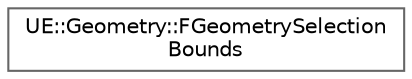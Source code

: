 digraph "Graphical Class Hierarchy"
{
 // INTERACTIVE_SVG=YES
 // LATEX_PDF_SIZE
  bgcolor="transparent";
  edge [fontname=Helvetica,fontsize=10,labelfontname=Helvetica,labelfontsize=10];
  node [fontname=Helvetica,fontsize=10,shape=box,height=0.2,width=0.4];
  rankdir="LR";
  Node0 [id="Node000000",label="UE::Geometry::FGeometrySelection\lBounds",height=0.2,width=0.4,color="grey40", fillcolor="white", style="filled",URL="$d6/da4/structUE_1_1Geometry_1_1FGeometrySelectionBounds.html",tooltip="3D Bounding information for a FGeometrySelection"];
}
